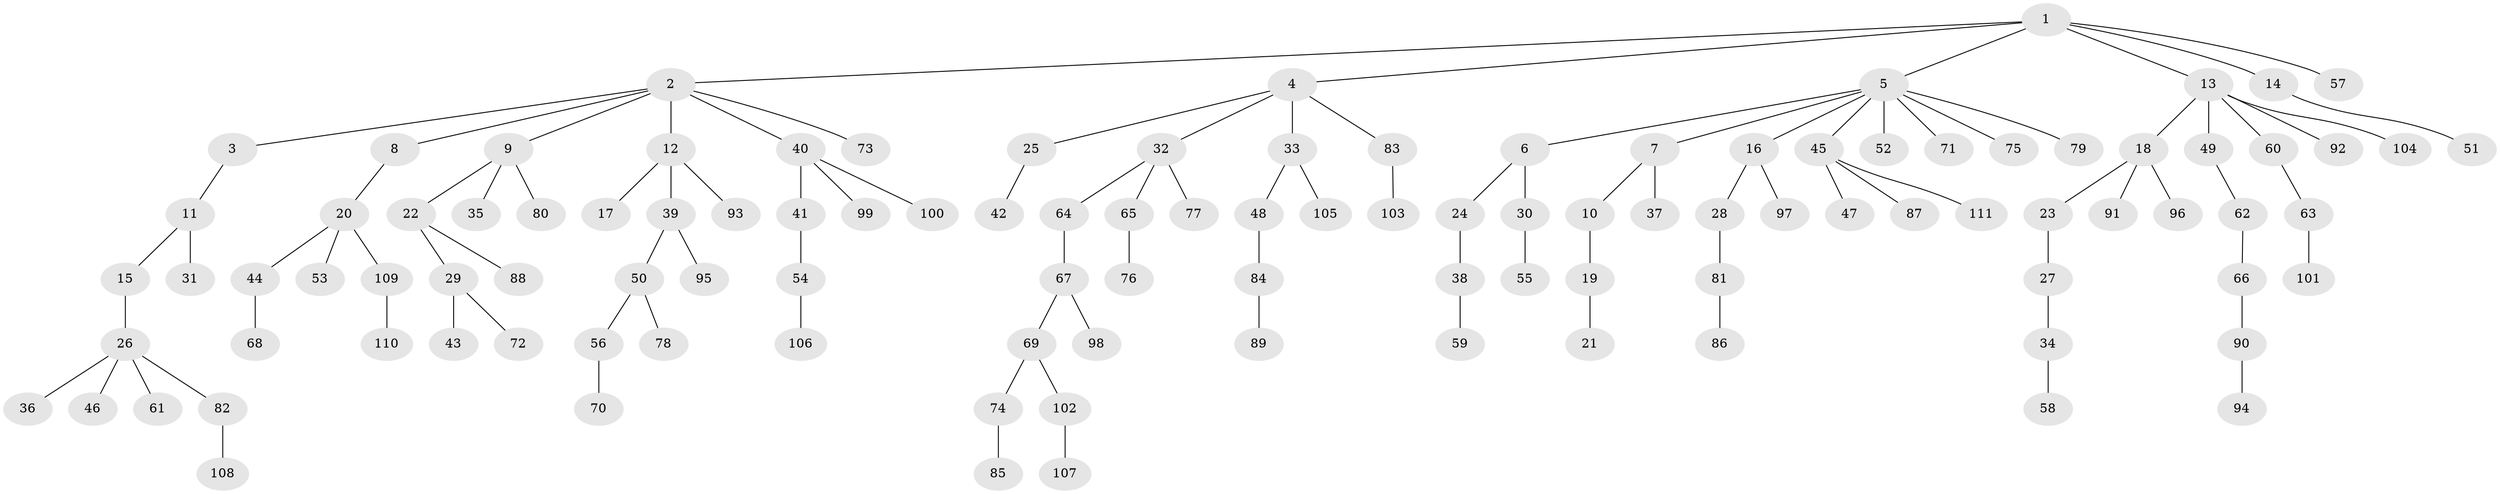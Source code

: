 // coarse degree distribution, {5: 0.013513513513513514, 7: 0.02702702702702703, 10: 0.013513513513513514, 2: 0.25675675675675674, 3: 0.13513513513513514, 6: 0.013513513513513514, 1: 0.527027027027027, 4: 0.013513513513513514}
// Generated by graph-tools (version 1.1) at 2025/52/02/27/25 19:52:13]
// undirected, 111 vertices, 110 edges
graph export_dot {
graph [start="1"]
  node [color=gray90,style=filled];
  1;
  2;
  3;
  4;
  5;
  6;
  7;
  8;
  9;
  10;
  11;
  12;
  13;
  14;
  15;
  16;
  17;
  18;
  19;
  20;
  21;
  22;
  23;
  24;
  25;
  26;
  27;
  28;
  29;
  30;
  31;
  32;
  33;
  34;
  35;
  36;
  37;
  38;
  39;
  40;
  41;
  42;
  43;
  44;
  45;
  46;
  47;
  48;
  49;
  50;
  51;
  52;
  53;
  54;
  55;
  56;
  57;
  58;
  59;
  60;
  61;
  62;
  63;
  64;
  65;
  66;
  67;
  68;
  69;
  70;
  71;
  72;
  73;
  74;
  75;
  76;
  77;
  78;
  79;
  80;
  81;
  82;
  83;
  84;
  85;
  86;
  87;
  88;
  89;
  90;
  91;
  92;
  93;
  94;
  95;
  96;
  97;
  98;
  99;
  100;
  101;
  102;
  103;
  104;
  105;
  106;
  107;
  108;
  109;
  110;
  111;
  1 -- 2;
  1 -- 4;
  1 -- 5;
  1 -- 13;
  1 -- 14;
  1 -- 57;
  2 -- 3;
  2 -- 8;
  2 -- 9;
  2 -- 12;
  2 -- 40;
  2 -- 73;
  3 -- 11;
  4 -- 25;
  4 -- 32;
  4 -- 33;
  4 -- 83;
  5 -- 6;
  5 -- 7;
  5 -- 16;
  5 -- 45;
  5 -- 52;
  5 -- 71;
  5 -- 75;
  5 -- 79;
  6 -- 24;
  6 -- 30;
  7 -- 10;
  7 -- 37;
  8 -- 20;
  9 -- 22;
  9 -- 35;
  9 -- 80;
  10 -- 19;
  11 -- 15;
  11 -- 31;
  12 -- 17;
  12 -- 39;
  12 -- 93;
  13 -- 18;
  13 -- 49;
  13 -- 60;
  13 -- 92;
  13 -- 104;
  14 -- 51;
  15 -- 26;
  16 -- 28;
  16 -- 97;
  18 -- 23;
  18 -- 91;
  18 -- 96;
  19 -- 21;
  20 -- 44;
  20 -- 53;
  20 -- 109;
  22 -- 29;
  22 -- 88;
  23 -- 27;
  24 -- 38;
  25 -- 42;
  26 -- 36;
  26 -- 46;
  26 -- 61;
  26 -- 82;
  27 -- 34;
  28 -- 81;
  29 -- 43;
  29 -- 72;
  30 -- 55;
  32 -- 64;
  32 -- 65;
  32 -- 77;
  33 -- 48;
  33 -- 105;
  34 -- 58;
  38 -- 59;
  39 -- 50;
  39 -- 95;
  40 -- 41;
  40 -- 99;
  40 -- 100;
  41 -- 54;
  44 -- 68;
  45 -- 47;
  45 -- 87;
  45 -- 111;
  48 -- 84;
  49 -- 62;
  50 -- 56;
  50 -- 78;
  54 -- 106;
  56 -- 70;
  60 -- 63;
  62 -- 66;
  63 -- 101;
  64 -- 67;
  65 -- 76;
  66 -- 90;
  67 -- 69;
  67 -- 98;
  69 -- 74;
  69 -- 102;
  74 -- 85;
  81 -- 86;
  82 -- 108;
  83 -- 103;
  84 -- 89;
  90 -- 94;
  102 -- 107;
  109 -- 110;
}
